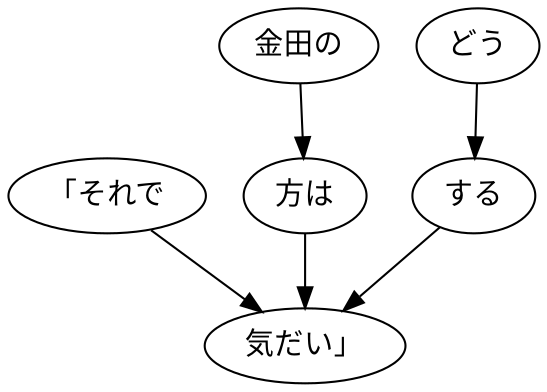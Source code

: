 digraph graph8430 {
	node0 [label="「それで"];
	node1 [label="金田の"];
	node2 [label="方は"];
	node3 [label="どう"];
	node4 [label="する"];
	node5 [label="気だい」"];
	node0 -> node5;
	node1 -> node2;
	node2 -> node5;
	node3 -> node4;
	node4 -> node5;
}
